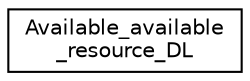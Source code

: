 digraph "Graphical Class Hierarchy"
{
 // LATEX_PDF_SIZE
  edge [fontname="Helvetica",fontsize="10",labelfontname="Helvetica",labelfontsize="10"];
  node [fontname="Helvetica",fontsize="10",shape=record];
  rankdir="LR";
  Node0 [label="Available_available\l_resource_DL",height=0.2,width=0.4,color="black", fillcolor="white", style="filled",URL="$structAvailable__available__resource__DL.html",tooltip=" "];
}
